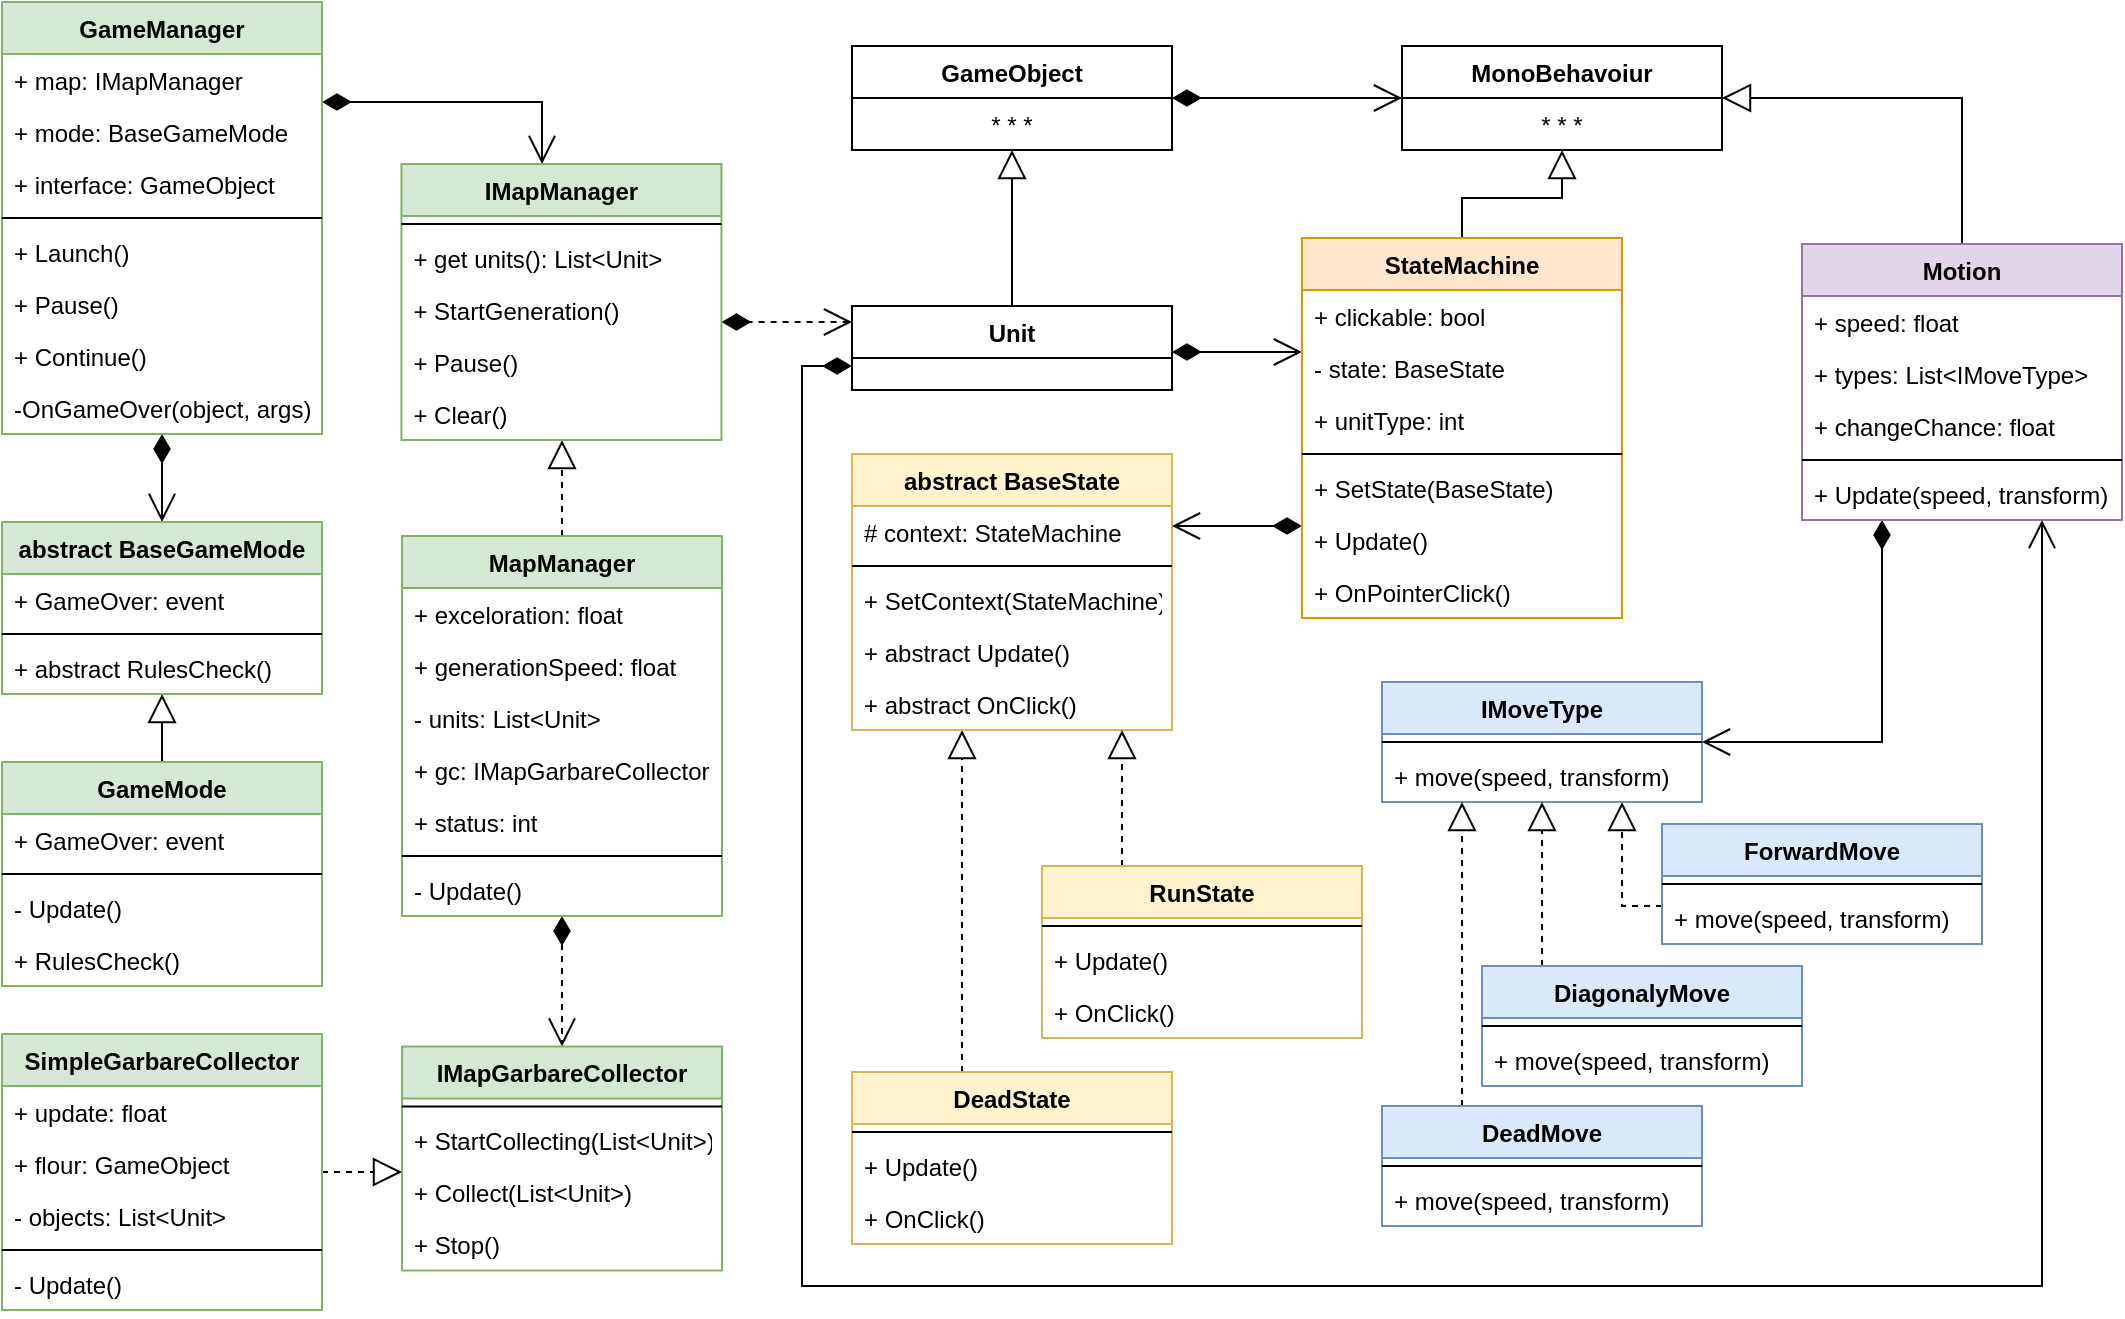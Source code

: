 <mxfile version="12.1.0" type="device" pages="1"><diagram id="DolY9-DPotYnlKAfsDFJ" name="Page-1"><mxGraphModel dx="1531" dy="1189" grid="1" gridSize="10" guides="1" tooltips="1" connect="1" arrows="1" fold="1" page="1" pageScale="1" pageWidth="1169" pageHeight="827" math="0" shadow="0"><root><mxCell id="0"/><mxCell id="1" parent="0"/><mxCell id="QeSIm-or-H53aIaz9rCC-70" style="edgeStyle=orthogonalEdgeStyle;rounded=0;orthogonalLoop=1;jettySize=auto;html=1;startArrow=diamondThin;startFill=1;endArrow=open;endFill=0;endSize=12;startSize=12;" parent="1" source="QeSIm-or-H53aIaz9rCC-1" target="QeSIm-or-H53aIaz9rCC-17" edge="1"><mxGeometry relative="1" as="geometry"/></mxCell><mxCell id="QeSIm-or-H53aIaz9rCC-1" value="GameObject" style="swimlane;fontStyle=1;align=center;verticalAlign=top;childLayout=stackLayout;horizontal=1;startSize=26;horizontalStack=0;resizeParent=1;resizeParentMax=0;resizeLast=0;collapsible=1;marginBottom=0;" parent="1" vertex="1"><mxGeometry x="465" y="62" width="160" height="52" as="geometry"/></mxCell><mxCell id="QeSIm-or-H53aIaz9rCC-110" value="* * *" style="text;strokeColor=none;fillColor=none;align=center;verticalAlign=top;spacingLeft=4;spacingRight=4;overflow=hidden;rotatable=0;points=[[0,0.5],[1,0.5]];portConstraint=eastwest;" parent="QeSIm-or-H53aIaz9rCC-1" vertex="1"><mxGeometry y="26" width="160" height="26" as="geometry"/></mxCell><mxCell id="3JpxLOFeNCbAGuuWnfAx-81" style="edgeStyle=orthogonalEdgeStyle;rounded=0;orthogonalLoop=1;jettySize=auto;html=1;startArrow=none;startFill=0;startSize=12;endArrow=block;endFill=0;endSize=12;" edge="1" parent="1" source="QeSIm-or-H53aIaz9rCC-5" target="3JpxLOFeNCbAGuuWnfAx-76"><mxGeometry relative="1" as="geometry"/></mxCell><mxCell id="QeSIm-or-H53aIaz9rCC-5" value="GameMode" style="swimlane;fontStyle=1;align=center;verticalAlign=top;childLayout=stackLayout;horizontal=1;startSize=26;horizontalStack=0;resizeParent=1;resizeParentMax=0;resizeLast=0;collapsible=1;marginBottom=0;fillColor=#d5e8d4;strokeColor=#82b366;" parent="1" vertex="1"><mxGeometry x="40" y="420" width="160" height="112" as="geometry"/></mxCell><mxCell id="QeSIm-or-H53aIaz9rCC-6" value="+ GameOver: event" style="text;strokeColor=none;fillColor=none;align=left;verticalAlign=top;spacingLeft=4;spacingRight=4;overflow=hidden;rotatable=0;points=[[0,0.5],[1,0.5]];portConstraint=eastwest;" parent="QeSIm-or-H53aIaz9rCC-5" vertex="1"><mxGeometry y="26" width="160" height="26" as="geometry"/></mxCell><mxCell id="QeSIm-or-H53aIaz9rCC-7" value="" style="line;strokeWidth=1;fillColor=none;align=left;verticalAlign=middle;spacingTop=-1;spacingLeft=3;spacingRight=3;rotatable=0;labelPosition=right;points=[];portConstraint=eastwest;" parent="QeSIm-or-H53aIaz9rCC-5" vertex="1"><mxGeometry y="52" width="160" height="8" as="geometry"/></mxCell><mxCell id="QeSIm-or-H53aIaz9rCC-8" value="- Update()" style="text;strokeColor=none;fillColor=none;align=left;verticalAlign=top;spacingLeft=4;spacingRight=4;overflow=hidden;rotatable=0;points=[[0,0.5],[1,0.5]];portConstraint=eastwest;" parent="QeSIm-or-H53aIaz9rCC-5" vertex="1"><mxGeometry y="60" width="160" height="26" as="geometry"/></mxCell><mxCell id="3JpxLOFeNCbAGuuWnfAx-73" value="+ RulesCheck()" style="text;strokeColor=none;fillColor=none;align=left;verticalAlign=top;spacingLeft=4;spacingRight=4;overflow=hidden;rotatable=0;points=[[0,0.5],[1,0.5]];portConstraint=eastwest;" vertex="1" parent="QeSIm-or-H53aIaz9rCC-5"><mxGeometry y="86" width="160" height="26" as="geometry"/></mxCell><mxCell id="_a5Tzld8yLMZtTdQgm7U-21" style="edgeStyle=orthogonalEdgeStyle;rounded=0;orthogonalLoop=1;jettySize=auto;html=1;dashed=1;startArrow=diamondThin;startFill=1;startSize=12;endArrow=open;endFill=0;endSize=12;" parent="1" source="3JpxLOFeNCbAGuuWnfAx-43" target="QeSIm-or-H53aIaz9rCC-25" edge="1"><mxGeometry relative="1" as="geometry"><Array as="points"><mxPoint x="410" y="200"/><mxPoint x="410" y="200"/></Array></mxGeometry></mxCell><mxCell id="3JpxLOFeNCbAGuuWnfAx-56" style="edgeStyle=orthogonalEdgeStyle;rounded=0;orthogonalLoop=1;jettySize=auto;html=1;dashed=1;startArrow=none;startFill=0;startSize=12;endArrow=block;endFill=0;endSize=12;" edge="1" parent="1" source="QeSIm-or-H53aIaz9rCC-9" target="3JpxLOFeNCbAGuuWnfAx-43"><mxGeometry relative="1" as="geometry"><Array as="points"><mxPoint x="310" y="190"/></Array></mxGeometry></mxCell><mxCell id="3JpxLOFeNCbAGuuWnfAx-93" style="edgeStyle=orthogonalEdgeStyle;rounded=0;orthogonalLoop=1;jettySize=auto;html=1;dashed=1;startArrow=diamondThin;startFill=1;startSize=12;endArrow=open;endFill=0;endSize=12;" edge="1" parent="1" source="QeSIm-or-H53aIaz9rCC-9" target="3JpxLOFeNCbAGuuWnfAx-57"><mxGeometry relative="1" as="geometry"><Array as="points"/></mxGeometry></mxCell><mxCell id="QeSIm-or-H53aIaz9rCC-9" value="MapManager" style="swimlane;fontStyle=1;align=center;verticalAlign=top;childLayout=stackLayout;horizontal=1;startSize=26;horizontalStack=0;resizeParent=1;resizeParentMax=0;resizeLast=0;collapsible=1;marginBottom=0;fillColor=#d5e8d4;strokeColor=#82b366;" parent="1" vertex="1"><mxGeometry x="240" y="307" width="160" height="190" as="geometry"/></mxCell><mxCell id="QeSIm-or-H53aIaz9rCC-10" value="+ exceloration: float" style="text;strokeColor=none;fillColor=none;align=left;verticalAlign=top;spacingLeft=4;spacingRight=4;overflow=hidden;rotatable=0;points=[[0,0.5],[1,0.5]];portConstraint=eastwest;" parent="QeSIm-or-H53aIaz9rCC-9" vertex="1"><mxGeometry y="26" width="160" height="26" as="geometry"/></mxCell><mxCell id="3JpxLOFeNCbAGuuWnfAx-36" value="+ generationSpeed: float" style="text;strokeColor=none;fillColor=none;align=left;verticalAlign=top;spacingLeft=4;spacingRight=4;overflow=hidden;rotatable=0;points=[[0,0.5],[1,0.5]];portConstraint=eastwest;" vertex="1" parent="QeSIm-or-H53aIaz9rCC-9"><mxGeometry y="52" width="160" height="26" as="geometry"/></mxCell><mxCell id="3JpxLOFeNCbAGuuWnfAx-35" value="- units: List&lt;Unit&gt;" style="text;strokeColor=none;fillColor=none;align=left;verticalAlign=top;spacingLeft=4;spacingRight=4;overflow=hidden;rotatable=0;points=[[0,0.5],[1,0.5]];portConstraint=eastwest;" vertex="1" parent="QeSIm-or-H53aIaz9rCC-9"><mxGeometry y="78" width="160" height="26" as="geometry"/></mxCell><mxCell id="3JpxLOFeNCbAGuuWnfAx-82" value="+ gc: IMapGarbareCollector" style="text;strokeColor=none;fillColor=none;align=left;verticalAlign=top;spacingLeft=4;spacingRight=4;overflow=hidden;rotatable=0;points=[[0,0.5],[1,0.5]];portConstraint=eastwest;fontStyle=0" vertex="1" parent="QeSIm-or-H53aIaz9rCC-9"><mxGeometry y="104" width="160" height="26" as="geometry"/></mxCell><mxCell id="3JpxLOFeNCbAGuuWnfAx-41" value="+ status: int" style="text;strokeColor=none;fillColor=none;align=left;verticalAlign=top;spacingLeft=4;spacingRight=4;overflow=hidden;rotatable=0;points=[[0,0.5],[1,0.5]];portConstraint=eastwest;" vertex="1" parent="QeSIm-or-H53aIaz9rCC-9"><mxGeometry y="130" width="160" height="26" as="geometry"/></mxCell><mxCell id="QeSIm-or-H53aIaz9rCC-11" value="" style="line;strokeWidth=1;fillColor=none;align=left;verticalAlign=middle;spacingTop=-1;spacingLeft=3;spacingRight=3;rotatable=0;labelPosition=right;points=[];portConstraint=eastwest;" parent="QeSIm-or-H53aIaz9rCC-9" vertex="1"><mxGeometry y="156" width="160" height="8" as="geometry"/></mxCell><mxCell id="QeSIm-or-H53aIaz9rCC-12" value="- Update()" style="text;strokeColor=none;fillColor=none;align=left;verticalAlign=top;spacingLeft=4;spacingRight=4;overflow=hidden;rotatable=0;points=[[0,0.5],[1,0.5]];portConstraint=eastwest;" parent="QeSIm-or-H53aIaz9rCC-9" vertex="1"><mxGeometry y="164" width="160" height="26" as="geometry"/></mxCell><mxCell id="QeSIm-or-H53aIaz9rCC-107" style="edgeStyle=orthogonalEdgeStyle;rounded=0;orthogonalLoop=1;jettySize=auto;html=1;startArrow=diamondThin;startFill=1;startSize=12;endArrow=open;endFill=0;endSize=12;" parent="1" source="QeSIm-or-H53aIaz9rCC-13" target="3JpxLOFeNCbAGuuWnfAx-43" edge="1"><mxGeometry relative="1" as="geometry"><Array as="points"><mxPoint x="310" y="90"/></Array></mxGeometry></mxCell><mxCell id="QeSIm-or-H53aIaz9rCC-108" style="edgeStyle=orthogonalEdgeStyle;rounded=0;orthogonalLoop=1;jettySize=auto;html=1;startArrow=diamondThin;startFill=1;startSize=12;endArrow=open;endFill=0;endSize=12;" parent="1" source="QeSIm-or-H53aIaz9rCC-13" target="3JpxLOFeNCbAGuuWnfAx-76" edge="1"><mxGeometry relative="1" as="geometry"><Array as="points"><mxPoint x="80" y="170"/><mxPoint x="80" y="170"/></Array><mxPoint x="-330" y="80" as="sourcePoint"/></mxGeometry></mxCell><mxCell id="QeSIm-or-H53aIaz9rCC-13" value="GameManager" style="swimlane;fontStyle=1;align=center;verticalAlign=top;childLayout=stackLayout;horizontal=1;startSize=26;horizontalStack=0;resizeParent=1;resizeParentMax=0;resizeLast=0;collapsible=1;marginBottom=0;fillColor=#d5e8d4;strokeColor=#82b366;" parent="1" vertex="1"><mxGeometry x="40" y="40" width="160" height="216" as="geometry"/></mxCell><mxCell id="QeSIm-or-H53aIaz9rCC-14" value="+ map: IMapManager" style="text;strokeColor=none;fillColor=none;align=left;verticalAlign=top;spacingLeft=4;spacingRight=4;overflow=hidden;rotatable=0;points=[[0,0.5],[1,0.5]];portConstraint=eastwest;" parent="QeSIm-or-H53aIaz9rCC-13" vertex="1"><mxGeometry y="26" width="160" height="26" as="geometry"/></mxCell><mxCell id="3JpxLOFeNCbAGuuWnfAx-94" value="+ mode: BaseGameMode" style="text;strokeColor=none;fillColor=none;align=left;verticalAlign=top;spacingLeft=4;spacingRight=4;overflow=hidden;rotatable=0;points=[[0,0.5],[1,0.5]];portConstraint=eastwest;fontStyle=0" vertex="1" parent="QeSIm-or-H53aIaz9rCC-13"><mxGeometry y="52" width="160" height="26" as="geometry"/></mxCell><mxCell id="3JpxLOFeNCbAGuuWnfAx-114" value="+ interface: GameObject" style="text;strokeColor=none;fillColor=none;align=left;verticalAlign=top;spacingLeft=4;spacingRight=4;overflow=hidden;rotatable=0;points=[[0,0.5],[1,0.5]];portConstraint=eastwest;fontStyle=0" vertex="1" parent="QeSIm-or-H53aIaz9rCC-13"><mxGeometry y="78" width="160" height="26" as="geometry"/></mxCell><mxCell id="QeSIm-or-H53aIaz9rCC-15" value="" style="line;strokeWidth=1;fillColor=none;align=left;verticalAlign=middle;spacingTop=-1;spacingLeft=3;spacingRight=3;rotatable=0;labelPosition=right;points=[];portConstraint=eastwest;" parent="QeSIm-or-H53aIaz9rCC-13" vertex="1"><mxGeometry y="104" width="160" height="8" as="geometry"/></mxCell><mxCell id="QeSIm-or-H53aIaz9rCC-16" value="+ Launch()" style="text;strokeColor=none;fillColor=none;align=left;verticalAlign=top;spacingLeft=4;spacingRight=4;overflow=hidden;rotatable=0;points=[[0,0.5],[1,0.5]];portConstraint=eastwest;" parent="QeSIm-or-H53aIaz9rCC-13" vertex="1"><mxGeometry y="112" width="160" height="26" as="geometry"/></mxCell><mxCell id="3JpxLOFeNCbAGuuWnfAx-98" value="+ Pause()" style="text;strokeColor=none;fillColor=none;align=left;verticalAlign=top;spacingLeft=4;spacingRight=4;overflow=hidden;rotatable=0;points=[[0,0.5],[1,0.5]];portConstraint=eastwest;" vertex="1" parent="QeSIm-or-H53aIaz9rCC-13"><mxGeometry y="138" width="160" height="26" as="geometry"/></mxCell><mxCell id="3JpxLOFeNCbAGuuWnfAx-115" value="+ Continue()" style="text;strokeColor=none;fillColor=none;align=left;verticalAlign=top;spacingLeft=4;spacingRight=4;overflow=hidden;rotatable=0;points=[[0,0.5],[1,0.5]];portConstraint=eastwest;" vertex="1" parent="QeSIm-or-H53aIaz9rCC-13"><mxGeometry y="164" width="160" height="26" as="geometry"/></mxCell><mxCell id="3JpxLOFeNCbAGuuWnfAx-99" value="-OnGameOver(object, args)" style="text;strokeColor=none;fillColor=none;align=left;verticalAlign=top;spacingLeft=4;spacingRight=4;overflow=hidden;rotatable=0;points=[[0,0.5],[1,0.5]];portConstraint=eastwest;" vertex="1" parent="QeSIm-or-H53aIaz9rCC-13"><mxGeometry y="190" width="160" height="26" as="geometry"/></mxCell><mxCell id="QeSIm-or-H53aIaz9rCC-17" value="MonoBehavoiur" style="swimlane;fontStyle=1;align=center;verticalAlign=top;childLayout=stackLayout;horizontal=1;startSize=26;horizontalStack=0;resizeParent=1;resizeParentMax=0;resizeLast=0;collapsible=1;marginBottom=0;" parent="1" vertex="1"><mxGeometry x="740" y="62" width="160" height="52" as="geometry"/></mxCell><mxCell id="QeSIm-or-H53aIaz9rCC-111" value="* * *" style="text;strokeColor=none;fillColor=none;align=center;verticalAlign=top;spacingLeft=4;spacingRight=4;overflow=hidden;rotatable=0;points=[[0,0.5],[1,0.5]];portConstraint=eastwest;" parent="QeSIm-or-H53aIaz9rCC-17" vertex="1"><mxGeometry y="26" width="160" height="26" as="geometry"/></mxCell><mxCell id="QeSIm-or-H53aIaz9rCC-99" style="edgeStyle=orthogonalEdgeStyle;rounded=0;orthogonalLoop=1;jettySize=auto;html=1;startArrow=none;startFill=0;startSize=12;endArrow=block;endFill=0;endSize=12;" parent="1" source="QeSIm-or-H53aIaz9rCC-25" target="QeSIm-or-H53aIaz9rCC-1" edge="1"><mxGeometry relative="1" as="geometry"><mxPoint x="545" y="157" as="sourcePoint"/></mxGeometry></mxCell><mxCell id="QeSIm-or-H53aIaz9rCC-100" style="edgeStyle=orthogonalEdgeStyle;rounded=0;orthogonalLoop=1;jettySize=auto;html=1;startArrow=none;startFill=0;startSize=12;endArrow=block;endFill=0;endSize=12;" parent="1" source="QeSIm-or-H53aIaz9rCC-42" target="QeSIm-or-H53aIaz9rCC-17" edge="1"><mxGeometry relative="1" as="geometry"><mxPoint x="820" y="156" as="sourcePoint"/></mxGeometry></mxCell><mxCell id="QeSIm-or-H53aIaz9rCC-101" style="edgeStyle=orthogonalEdgeStyle;rounded=0;orthogonalLoop=1;jettySize=auto;html=1;startArrow=none;startFill=0;startSize=12;endArrow=block;endFill=0;endSize=12;" parent="1" target="QeSIm-or-H53aIaz9rCC-22" edge="1"><mxGeometry relative="1" as="geometry"><mxPoint x="1020.333" y="162" as="sourcePoint"/></mxGeometry></mxCell><mxCell id="QeSIm-or-H53aIaz9rCC-105" style="edgeStyle=orthogonalEdgeStyle;rounded=0;orthogonalLoop=1;jettySize=auto;html=1;startArrow=diamondThin;startFill=1;startSize=12;endArrow=open;endFill=0;endSize=12;" parent="1" source="QeSIm-or-H53aIaz9rCC-25" target="QeSIm-or-H53aIaz9rCC-42" edge="1"><mxGeometry relative="1" as="geometry"><Array as="points"><mxPoint x="650" y="215"/><mxPoint x="650" y="215"/></Array></mxGeometry></mxCell><mxCell id="QeSIm-or-H53aIaz9rCC-106" style="edgeStyle=orthogonalEdgeStyle;rounded=0;orthogonalLoop=1;jettySize=auto;html=1;startArrow=diamondThin;startFill=1;startSize=12;endArrow=open;endFill=0;endSize=12;" parent="1" source="QeSIm-or-H53aIaz9rCC-25" target="QeSIm-or-H53aIaz9rCC-38" edge="1"><mxGeometry relative="1" as="geometry"><Array as="points"><mxPoint x="440" y="222"/><mxPoint x="440" y="682"/><mxPoint x="1060" y="682"/></Array></mxGeometry></mxCell><mxCell id="_a5Tzld8yLMZtTdQgm7U-15" style="edgeStyle=orthogonalEdgeStyle;rounded=0;orthogonalLoop=1;jettySize=auto;html=1;endArrow=block;endFill=0;dashed=1;endSize=12;startSize=12;" parent="1" source="_a5Tzld8yLMZtTdQgm7U-3" target="_a5Tzld8yLMZtTdQgm7U-7" edge="1"><mxGeometry relative="1" as="geometry"><mxPoint x="620" y="582" as="targetPoint"/><Array as="points"><mxPoint x="850" y="492"/></Array></mxGeometry></mxCell><mxCell id="_a5Tzld8yLMZtTdQgm7U-3" value="ForwardMove" style="swimlane;fontStyle=1;align=center;verticalAlign=top;childLayout=stackLayout;horizontal=1;startSize=26;horizontalStack=0;resizeParent=1;resizeParentMax=0;resizeLast=0;collapsible=1;marginBottom=0;fillColor=#dae8fc;strokeColor=#6c8ebf;" parent="1" vertex="1"><mxGeometry x="870" y="451" width="160" height="60" as="geometry"/></mxCell><mxCell id="_a5Tzld8yLMZtTdQgm7U-4" value="" style="line;strokeWidth=1;fillColor=none;align=left;verticalAlign=middle;spacingTop=-1;spacingLeft=3;spacingRight=3;rotatable=0;labelPosition=right;points=[];portConstraint=eastwest;" parent="_a5Tzld8yLMZtTdQgm7U-3" vertex="1"><mxGeometry y="26" width="160" height="8" as="geometry"/></mxCell><mxCell id="_a5Tzld8yLMZtTdQgm7U-5" value="+ move(speed, transform)" style="text;strokeColor=none;fillColor=none;align=left;verticalAlign=top;spacingLeft=4;spacingRight=4;overflow=hidden;rotatable=0;points=[[0,0.5],[1,0.5]];portConstraint=eastwest;" parent="_a5Tzld8yLMZtTdQgm7U-3" vertex="1"><mxGeometry y="34" width="160" height="26" as="geometry"/></mxCell><mxCell id="_a5Tzld8yLMZtTdQgm7U-7" value="IMoveType" style="swimlane;fontStyle=1;align=center;verticalAlign=top;childLayout=stackLayout;horizontal=1;startSize=26;horizontalStack=0;resizeParent=1;resizeParentMax=0;resizeLast=0;collapsible=1;marginBottom=0;fillColor=#dae8fc;strokeColor=#6c8ebf;" parent="1" vertex="1"><mxGeometry x="730" y="380" width="160" height="60" as="geometry"/></mxCell><mxCell id="_a5Tzld8yLMZtTdQgm7U-8" value="" style="line;strokeWidth=1;fillColor=none;align=left;verticalAlign=middle;spacingTop=-1;spacingLeft=3;spacingRight=3;rotatable=0;labelPosition=right;points=[];portConstraint=eastwest;" parent="_a5Tzld8yLMZtTdQgm7U-7" vertex="1"><mxGeometry y="26" width="160" height="8" as="geometry"/></mxCell><mxCell id="_a5Tzld8yLMZtTdQgm7U-10" value="+ move(speed, transform)" style="text;strokeColor=none;fillColor=none;align=left;verticalAlign=top;spacingLeft=4;spacingRight=4;overflow=hidden;rotatable=0;points=[[0,0.5],[1,0.5]];portConstraint=eastwest;" parent="_a5Tzld8yLMZtTdQgm7U-7" vertex="1"><mxGeometry y="34" width="160" height="26" as="geometry"/></mxCell><mxCell id="_a5Tzld8yLMZtTdQgm7U-16" style="edgeStyle=orthogonalEdgeStyle;rounded=0;orthogonalLoop=1;jettySize=auto;html=1;endArrow=block;endFill=0;dashed=1;endSize=12;startSize=12;" parent="1" source="_a5Tzld8yLMZtTdQgm7U-11" target="_a5Tzld8yLMZtTdQgm7U-7" edge="1"><mxGeometry relative="1" as="geometry"><mxPoint x="990" y="592" as="targetPoint"/><Array as="points"><mxPoint x="810" y="512"/><mxPoint x="810" y="512"/></Array></mxGeometry></mxCell><mxCell id="_a5Tzld8yLMZtTdQgm7U-11" value="DiagonalyMove" style="swimlane;fontStyle=1;align=center;verticalAlign=top;childLayout=stackLayout;horizontal=1;startSize=26;horizontalStack=0;resizeParent=1;resizeParentMax=0;resizeLast=0;collapsible=1;marginBottom=0;fillColor=#dae8fc;strokeColor=#6c8ebf;" parent="1" vertex="1"><mxGeometry x="780" y="522" width="160" height="60" as="geometry"/></mxCell><mxCell id="_a5Tzld8yLMZtTdQgm7U-12" value="" style="line;strokeWidth=1;fillColor=none;align=left;verticalAlign=middle;spacingTop=-1;spacingLeft=3;spacingRight=3;rotatable=0;labelPosition=right;points=[];portConstraint=eastwest;" parent="_a5Tzld8yLMZtTdQgm7U-11" vertex="1"><mxGeometry y="26" width="160" height="8" as="geometry"/></mxCell><mxCell id="_a5Tzld8yLMZtTdQgm7U-14" value="+ move(speed, transform)" style="text;strokeColor=none;fillColor=none;align=left;verticalAlign=top;spacingLeft=4;spacingRight=4;overflow=hidden;rotatable=0;points=[[0,0.5],[1,0.5]];portConstraint=eastwest;" parent="_a5Tzld8yLMZtTdQgm7U-11" vertex="1"><mxGeometry y="34" width="160" height="26" as="geometry"/></mxCell><mxCell id="_a5Tzld8yLMZtTdQgm7U-17" style="edgeStyle=orthogonalEdgeStyle;rounded=0;orthogonalLoop=1;jettySize=auto;html=1;startSize=12;endArrow=open;endFill=0;endSize=12;startArrow=diamondThin;startFill=1;" parent="1" source="QeSIm-or-H53aIaz9rCC-38" target="_a5Tzld8yLMZtTdQgm7U-7" edge="1"><mxGeometry relative="1" as="geometry"><Array as="points"><mxPoint x="980" y="410"/></Array></mxGeometry></mxCell><mxCell id="3JpxLOFeNCbAGuuWnfAx-10" style="edgeStyle=orthogonalEdgeStyle;rounded=0;orthogonalLoop=1;jettySize=auto;html=1;endArrow=block;endFill=0;endSize=12;startSize=12;dashed=1;" edge="1" parent="1" source="3JpxLOFeNCbAGuuWnfAx-1" target="3JpxLOFeNCbAGuuWnfAx-4"><mxGeometry relative="1" as="geometry"><Array as="points"><mxPoint x="520" y="480"/><mxPoint x="520" y="480"/></Array></mxGeometry></mxCell><mxCell id="3JpxLOFeNCbAGuuWnfAx-1" value="DeadState" style="swimlane;fontStyle=1;align=center;verticalAlign=top;childLayout=stackLayout;horizontal=1;startSize=26;horizontalStack=0;resizeParent=1;resizeParentMax=0;resizeLast=0;collapsible=1;marginBottom=0;fillColor=#fff2cc;strokeColor=#d6b656;" vertex="1" parent="1"><mxGeometry x="465" y="575" width="160" height="86" as="geometry"/></mxCell><mxCell id="3JpxLOFeNCbAGuuWnfAx-2" value="" style="line;strokeWidth=1;fillColor=none;align=left;verticalAlign=middle;spacingTop=-1;spacingLeft=3;spacingRight=3;rotatable=0;labelPosition=right;points=[];portConstraint=eastwest;" vertex="1" parent="3JpxLOFeNCbAGuuWnfAx-1"><mxGeometry y="26" width="160" height="8" as="geometry"/></mxCell><mxCell id="3JpxLOFeNCbAGuuWnfAx-33" value="+ Update()" style="text;strokeColor=none;fillColor=none;align=left;verticalAlign=top;spacingLeft=4;spacingRight=4;overflow=hidden;rotatable=0;points=[[0,0.5],[1,0.5]];portConstraint=eastwest;" vertex="1" parent="3JpxLOFeNCbAGuuWnfAx-1"><mxGeometry y="34" width="160" height="26" as="geometry"/></mxCell><mxCell id="3JpxLOFeNCbAGuuWnfAx-34" value="+ OnClick()" style="text;strokeColor=none;fillColor=none;align=left;verticalAlign=top;spacingLeft=4;spacingRight=4;overflow=hidden;rotatable=0;points=[[0,0.5],[1,0.5]];portConstraint=eastwest;" vertex="1" parent="3JpxLOFeNCbAGuuWnfAx-1"><mxGeometry y="60" width="160" height="26" as="geometry"/></mxCell><mxCell id="3JpxLOFeNCbAGuuWnfAx-4" value="abstract BaseState" style="swimlane;fontStyle=1;align=center;verticalAlign=top;childLayout=stackLayout;horizontal=1;startSize=26;horizontalStack=0;resizeParent=1;resizeParentMax=0;resizeLast=0;collapsible=1;marginBottom=0;fillColor=#fff2cc;strokeColor=#d6b656;" vertex="1" parent="1"><mxGeometry x="465" y="266" width="160" height="138" as="geometry"/></mxCell><mxCell id="3JpxLOFeNCbAGuuWnfAx-15" value="# context: StateMachine" style="text;strokeColor=none;fillColor=none;align=left;verticalAlign=top;spacingLeft=4;spacingRight=4;overflow=hidden;rotatable=0;points=[[0,0.5],[1,0.5]];portConstraint=eastwest;" vertex="1" parent="3JpxLOFeNCbAGuuWnfAx-4"><mxGeometry y="26" width="160" height="26" as="geometry"/></mxCell><mxCell id="3JpxLOFeNCbAGuuWnfAx-5" value="" style="line;strokeWidth=1;fillColor=none;align=left;verticalAlign=middle;spacingTop=-1;spacingLeft=3;spacingRight=3;rotatable=0;labelPosition=right;points=[];portConstraint=eastwest;" vertex="1" parent="3JpxLOFeNCbAGuuWnfAx-4"><mxGeometry y="52" width="160" height="8" as="geometry"/></mxCell><mxCell id="3JpxLOFeNCbAGuuWnfAx-118" value="+ SetContext(StateMachine)" style="text;strokeColor=none;fillColor=none;align=left;verticalAlign=top;spacingLeft=4;spacingRight=4;overflow=hidden;rotatable=0;points=[[0,0.5],[1,0.5]];portConstraint=eastwest;" vertex="1" parent="3JpxLOFeNCbAGuuWnfAx-4"><mxGeometry y="60" width="160" height="26" as="geometry"/></mxCell><mxCell id="3JpxLOFeNCbAGuuWnfAx-13" value="+ abstract Update()" style="text;strokeColor=none;fillColor=none;align=left;verticalAlign=top;spacingLeft=4;spacingRight=4;overflow=hidden;rotatable=0;points=[[0,0.5],[1,0.5]];portConstraint=eastwest;" vertex="1" parent="3JpxLOFeNCbAGuuWnfAx-4"><mxGeometry y="86" width="160" height="26" as="geometry"/></mxCell><mxCell id="3JpxLOFeNCbAGuuWnfAx-6" value="+ abstract OnClick()" style="text;strokeColor=none;fillColor=none;align=left;verticalAlign=top;spacingLeft=4;spacingRight=4;overflow=hidden;rotatable=0;points=[[0,0.5],[1,0.5]];portConstraint=eastwest;" vertex="1" parent="3JpxLOFeNCbAGuuWnfAx-4"><mxGeometry y="112" width="160" height="26" as="geometry"/></mxCell><mxCell id="3JpxLOFeNCbAGuuWnfAx-11" style="edgeStyle=orthogonalEdgeStyle;rounded=0;orthogonalLoop=1;jettySize=auto;html=1;dashed=1;startSize=12;endArrow=block;endFill=0;endSize=12;" edge="1" parent="1" source="3JpxLOFeNCbAGuuWnfAx-7" target="3JpxLOFeNCbAGuuWnfAx-4"><mxGeometry relative="1" as="geometry"><Array as="points"><mxPoint x="600" y="430"/><mxPoint x="600" y="430"/></Array></mxGeometry></mxCell><mxCell id="3JpxLOFeNCbAGuuWnfAx-7" value="RunState" style="swimlane;fontStyle=1;align=center;verticalAlign=top;childLayout=stackLayout;horizontal=1;startSize=26;horizontalStack=0;resizeParent=1;resizeParentMax=0;resizeLast=0;collapsible=1;marginBottom=0;fillColor=#fff2cc;strokeColor=#d6b656;" vertex="1" parent="1"><mxGeometry x="560" y="472" width="160" height="86" as="geometry"/></mxCell><mxCell id="3JpxLOFeNCbAGuuWnfAx-8" value="" style="line;strokeWidth=1;fillColor=none;align=left;verticalAlign=middle;spacingTop=-1;spacingLeft=3;spacingRight=3;rotatable=0;labelPosition=right;points=[];portConstraint=eastwest;" vertex="1" parent="3JpxLOFeNCbAGuuWnfAx-7"><mxGeometry y="26" width="160" height="8" as="geometry"/></mxCell><mxCell id="3JpxLOFeNCbAGuuWnfAx-31" value="+ Update()" style="text;strokeColor=none;fillColor=none;align=left;verticalAlign=top;spacingLeft=4;spacingRight=4;overflow=hidden;rotatable=0;points=[[0,0.5],[1,0.5]];portConstraint=eastwest;" vertex="1" parent="3JpxLOFeNCbAGuuWnfAx-7"><mxGeometry y="34" width="160" height="26" as="geometry"/></mxCell><mxCell id="3JpxLOFeNCbAGuuWnfAx-32" value="+ OnClick()" style="text;strokeColor=none;fillColor=none;align=left;verticalAlign=top;spacingLeft=4;spacingRight=4;overflow=hidden;rotatable=0;points=[[0,0.5],[1,0.5]];portConstraint=eastwest;" vertex="1" parent="3JpxLOFeNCbAGuuWnfAx-7"><mxGeometry y="60" width="160" height="26" as="geometry"/></mxCell><mxCell id="3JpxLOFeNCbAGuuWnfAx-12" style="edgeStyle=orthogonalEdgeStyle;rounded=0;orthogonalLoop=1;jettySize=auto;html=1;startSize=12;endArrow=open;endFill=0;endSize=12;startArrow=diamondThin;startFill=1;" edge="1" parent="1" source="QeSIm-or-H53aIaz9rCC-42" target="3JpxLOFeNCbAGuuWnfAx-4"><mxGeometry relative="1" as="geometry"><Array as="points"><mxPoint x="630" y="302"/><mxPoint x="630" y="302"/></Array></mxGeometry></mxCell><mxCell id="QeSIm-or-H53aIaz9rCC-25" value="Unit" style="swimlane;fontStyle=1;align=center;verticalAlign=top;childLayout=stackLayout;horizontal=1;startSize=26;horizontalStack=0;resizeParent=1;resizeParentMax=0;resizeLast=0;collapsible=1;marginBottom=0;" parent="1" vertex="1"><mxGeometry x="465" y="192" width="160" height="42" as="geometry"/></mxCell><mxCell id="QeSIm-or-H53aIaz9rCC-42" value="StateMachine" style="swimlane;fontStyle=1;align=center;verticalAlign=top;childLayout=stackLayout;horizontal=1;startSize=26;horizontalStack=0;resizeParent=1;resizeParentMax=0;resizeLast=0;collapsible=1;marginBottom=0;fillColor=#ffe6cc;strokeColor=#d79b00;" parent="1" vertex="1"><mxGeometry x="690" y="158" width="160" height="190" as="geometry"/></mxCell><mxCell id="3JpxLOFeNCbAGuuWnfAx-19" value="+ clickable: bool" style="text;strokeColor=none;fillColor=none;align=left;verticalAlign=top;spacingLeft=4;spacingRight=4;overflow=hidden;rotatable=0;points=[[0,0.5],[1,0.5]];portConstraint=eastwest;" vertex="1" parent="QeSIm-or-H53aIaz9rCC-42"><mxGeometry y="26" width="160" height="26" as="geometry"/></mxCell><mxCell id="QeSIm-or-H53aIaz9rCC-43" value="- state: BaseState" style="text;strokeColor=none;fillColor=none;align=left;verticalAlign=top;spacingLeft=4;spacingRight=4;overflow=hidden;rotatable=0;points=[[0,0.5],[1,0.5]];portConstraint=eastwest;" parent="QeSIm-or-H53aIaz9rCC-42" vertex="1"><mxGeometry y="52" width="160" height="26" as="geometry"/></mxCell><mxCell id="3JpxLOFeNCbAGuuWnfAx-18" value="+ unitType: int" style="text;strokeColor=none;fillColor=none;align=left;verticalAlign=top;spacingLeft=4;spacingRight=4;overflow=hidden;rotatable=0;points=[[0,0.5],[1,0.5]];portConstraint=eastwest;" vertex="1" parent="QeSIm-or-H53aIaz9rCC-42"><mxGeometry y="78" width="160" height="26" as="geometry"/></mxCell><mxCell id="QeSIm-or-H53aIaz9rCC-44" value="" style="line;strokeWidth=1;fillColor=none;align=left;verticalAlign=middle;spacingTop=-1;spacingLeft=3;spacingRight=3;rotatable=0;labelPosition=right;points=[];portConstraint=eastwest;" parent="QeSIm-or-H53aIaz9rCC-42" vertex="1"><mxGeometry y="104" width="160" height="8" as="geometry"/></mxCell><mxCell id="3JpxLOFeNCbAGuuWnfAx-113" value="+ SetState(BaseState)" style="text;strokeColor=none;fillColor=none;align=left;verticalAlign=top;spacingLeft=4;spacingRight=4;overflow=hidden;rotatable=0;points=[[0,0.5],[1,0.5]];portConstraint=eastwest;" vertex="1" parent="QeSIm-or-H53aIaz9rCC-42"><mxGeometry y="112" width="160" height="26" as="geometry"/></mxCell><mxCell id="3JpxLOFeNCbAGuuWnfAx-16" value="+ Update()" style="text;strokeColor=none;fillColor=none;align=left;verticalAlign=top;spacingLeft=4;spacingRight=4;overflow=hidden;rotatable=0;points=[[0,0.5],[1,0.5]];portConstraint=eastwest;" vertex="1" parent="QeSIm-or-H53aIaz9rCC-42"><mxGeometry y="138" width="160" height="26" as="geometry"/></mxCell><mxCell id="3JpxLOFeNCbAGuuWnfAx-17" value="+ OnPointerClick()" style="text;strokeColor=none;fillColor=none;align=left;verticalAlign=top;spacingLeft=4;spacingRight=4;overflow=hidden;rotatable=0;points=[[0,0.5],[1,0.5]];portConstraint=eastwest;" vertex="1" parent="QeSIm-or-H53aIaz9rCC-42"><mxGeometry y="164" width="160" height="26" as="geometry"/></mxCell><mxCell id="3JpxLOFeNCbAGuuWnfAx-20" style="edgeStyle=orthogonalEdgeStyle;rounded=0;orthogonalLoop=1;jettySize=auto;html=1;startArrow=none;startFill=0;startSize=12;endArrow=block;endFill=0;endSize=12;" edge="1" parent="1" source="QeSIm-or-H53aIaz9rCC-38" target="QeSIm-or-H53aIaz9rCC-17"><mxGeometry relative="1" as="geometry"><Array as="points"><mxPoint x="1020" y="88"/></Array></mxGeometry></mxCell><mxCell id="QeSIm-or-H53aIaz9rCC-38" value="Motion" style="swimlane;fontStyle=1;align=center;verticalAlign=top;childLayout=stackLayout;horizontal=1;startSize=26;horizontalStack=0;resizeParent=1;resizeParentMax=0;resizeLast=0;collapsible=1;marginBottom=0;fillColor=#e1d5e7;strokeColor=#9673a6;" parent="1" vertex="1"><mxGeometry x="940" y="161" width="160" height="138" as="geometry"/></mxCell><mxCell id="_a5Tzld8yLMZtTdQgm7U-1" value="+ speed: float" style="text;strokeColor=none;fillColor=none;align=left;verticalAlign=top;spacingLeft=4;spacingRight=4;overflow=hidden;rotatable=0;points=[[0,0.5],[1,0.5]];portConstraint=eastwest;" parent="QeSIm-or-H53aIaz9rCC-38" vertex="1"><mxGeometry y="26" width="160" height="26" as="geometry"/></mxCell><mxCell id="3JpxLOFeNCbAGuuWnfAx-25" value="+ types: List&lt;IMoveType&gt;" style="text;strokeColor=none;fillColor=none;align=left;verticalAlign=top;spacingLeft=4;spacingRight=4;overflow=hidden;rotatable=0;points=[[0,0.5],[1,0.5]];portConstraint=eastwest;" vertex="1" parent="QeSIm-or-H53aIaz9rCC-38"><mxGeometry y="52" width="160" height="26" as="geometry"/></mxCell><mxCell id="QeSIm-or-H53aIaz9rCC-39" value="+ changeChance: float" style="text;strokeColor=none;fillColor=none;align=left;verticalAlign=top;spacingLeft=4;spacingRight=4;overflow=hidden;rotatable=0;points=[[0,0.5],[1,0.5]];portConstraint=eastwest;" parent="QeSIm-or-H53aIaz9rCC-38" vertex="1"><mxGeometry y="78" width="160" height="26" as="geometry"/></mxCell><mxCell id="QeSIm-or-H53aIaz9rCC-40" value="" style="line;strokeWidth=1;fillColor=none;align=left;verticalAlign=middle;spacingTop=-1;spacingLeft=3;spacingRight=3;rotatable=0;labelPosition=right;points=[];portConstraint=eastwest;" parent="QeSIm-or-H53aIaz9rCC-38" vertex="1"><mxGeometry y="104" width="160" height="8" as="geometry"/></mxCell><mxCell id="3JpxLOFeNCbAGuuWnfAx-117" value="+ Update(speed, transform)" style="text;strokeColor=none;fillColor=none;align=left;verticalAlign=top;spacingLeft=4;spacingRight=4;overflow=hidden;rotatable=0;points=[[0,0.5],[1,0.5]];portConstraint=eastwest;" vertex="1" parent="QeSIm-or-H53aIaz9rCC-38"><mxGeometry y="112" width="160" height="26" as="geometry"/></mxCell><mxCell id="3JpxLOFeNCbAGuuWnfAx-24" style="edgeStyle=orthogonalEdgeStyle;rounded=0;orthogonalLoop=1;jettySize=auto;html=1;startArrow=none;startFill=0;startSize=12;endArrow=block;endFill=0;endSize=12;dashed=1;" edge="1" parent="1" source="3JpxLOFeNCbAGuuWnfAx-21" target="_a5Tzld8yLMZtTdQgm7U-7"><mxGeometry relative="1" as="geometry"><Array as="points"><mxPoint x="770" y="512"/><mxPoint x="770" y="512"/></Array></mxGeometry></mxCell><mxCell id="3JpxLOFeNCbAGuuWnfAx-21" value="DeadMove" style="swimlane;fontStyle=1;align=center;verticalAlign=top;childLayout=stackLayout;horizontal=1;startSize=26;horizontalStack=0;resizeParent=1;resizeParentMax=0;resizeLast=0;collapsible=1;marginBottom=0;fillColor=#dae8fc;strokeColor=#6c8ebf;" vertex="1" parent="1"><mxGeometry x="730" y="592" width="160" height="60" as="geometry"/></mxCell><mxCell id="3JpxLOFeNCbAGuuWnfAx-22" value="" style="line;strokeWidth=1;fillColor=none;align=left;verticalAlign=middle;spacingTop=-1;spacingLeft=3;spacingRight=3;rotatable=0;labelPosition=right;points=[];portConstraint=eastwest;" vertex="1" parent="3JpxLOFeNCbAGuuWnfAx-21"><mxGeometry y="26" width="160" height="8" as="geometry"/></mxCell><mxCell id="3JpxLOFeNCbAGuuWnfAx-23" value="+ move(speed, transform)" style="text;strokeColor=none;fillColor=none;align=left;verticalAlign=top;spacingLeft=4;spacingRight=4;overflow=hidden;rotatable=0;points=[[0,0.5],[1,0.5]];portConstraint=eastwest;" vertex="1" parent="3JpxLOFeNCbAGuuWnfAx-21"><mxGeometry y="34" width="160" height="26" as="geometry"/></mxCell><mxCell id="3JpxLOFeNCbAGuuWnfAx-43" value="IMapManager" style="swimlane;fontStyle=1;align=center;verticalAlign=top;childLayout=stackLayout;horizontal=1;startSize=26;horizontalStack=0;resizeParent=1;resizeParentMax=0;resizeLast=0;collapsible=1;marginBottom=0;fillColor=#d5e8d4;strokeColor=#82b366;" vertex="1" parent="1"><mxGeometry x="239.714" y="121" width="160" height="138" as="geometry"/></mxCell><mxCell id="3JpxLOFeNCbAGuuWnfAx-48" value="" style="line;strokeWidth=1;fillColor=none;align=left;verticalAlign=middle;spacingTop=-1;spacingLeft=3;spacingRight=3;rotatable=0;labelPosition=right;points=[];portConstraint=eastwest;" vertex="1" parent="3JpxLOFeNCbAGuuWnfAx-43"><mxGeometry y="26" width="160" height="8" as="geometry"/></mxCell><mxCell id="3JpxLOFeNCbAGuuWnfAx-54" value="+ get units(): List&lt;Unit&gt;" style="text;strokeColor=none;fillColor=none;align=left;verticalAlign=top;spacingLeft=4;spacingRight=4;overflow=hidden;rotatable=0;points=[[0,0.5],[1,0.5]];portConstraint=eastwest;" vertex="1" parent="3JpxLOFeNCbAGuuWnfAx-43"><mxGeometry y="34" width="160" height="26" as="geometry"/></mxCell><mxCell id="3JpxLOFeNCbAGuuWnfAx-49" value="+ StartGeneration()" style="text;strokeColor=none;fillColor=none;align=left;verticalAlign=top;spacingLeft=4;spacingRight=4;overflow=hidden;rotatable=0;points=[[0,0.5],[1,0.5]];portConstraint=eastwest;" vertex="1" parent="3JpxLOFeNCbAGuuWnfAx-43"><mxGeometry y="60" width="160" height="26" as="geometry"/></mxCell><mxCell id="3JpxLOFeNCbAGuuWnfAx-52" value="+ Pause()" style="text;strokeColor=none;fillColor=none;align=left;verticalAlign=top;spacingLeft=4;spacingRight=4;overflow=hidden;rotatable=0;points=[[0,0.5],[1,0.5]];portConstraint=eastwest;" vertex="1" parent="3JpxLOFeNCbAGuuWnfAx-43"><mxGeometry y="86" width="160" height="26" as="geometry"/></mxCell><mxCell id="3JpxLOFeNCbAGuuWnfAx-53" value="+ Clear()" style="text;strokeColor=none;fillColor=none;align=left;verticalAlign=top;spacingLeft=4;spacingRight=4;overflow=hidden;rotatable=0;points=[[0,0.5],[1,0.5]];portConstraint=eastwest;" vertex="1" parent="3JpxLOFeNCbAGuuWnfAx-43"><mxGeometry y="112" width="160" height="26" as="geometry"/></mxCell><mxCell id="3JpxLOFeNCbAGuuWnfAx-57" value="IMapGarbareCollector" style="swimlane;fontStyle=1;align=center;verticalAlign=top;childLayout=stackLayout;horizontal=1;startSize=26;horizontalStack=0;resizeParent=1;resizeParentMax=0;resizeLast=0;collapsible=1;marginBottom=0;fillColor=#d5e8d4;strokeColor=#82b366;" vertex="1" parent="1"><mxGeometry x="240" y="562.214" width="160" height="112" as="geometry"/></mxCell><mxCell id="3JpxLOFeNCbAGuuWnfAx-62" value="" style="line;strokeWidth=1;fillColor=none;align=left;verticalAlign=middle;spacingTop=-1;spacingLeft=3;spacingRight=3;rotatable=0;labelPosition=right;points=[];portConstraint=eastwest;" vertex="1" parent="3JpxLOFeNCbAGuuWnfAx-57"><mxGeometry y="26" width="160" height="8" as="geometry"/></mxCell><mxCell id="3JpxLOFeNCbAGuuWnfAx-90" value="+ StartCollecting(List&lt;Unit&gt;)" style="text;strokeColor=none;fillColor=none;align=left;verticalAlign=top;spacingLeft=4;spacingRight=4;overflow=hidden;rotatable=0;points=[[0,0.5],[1,0.5]];portConstraint=eastwest;" vertex="1" parent="3JpxLOFeNCbAGuuWnfAx-57"><mxGeometry y="34" width="160" height="26" as="geometry"/></mxCell><mxCell id="3JpxLOFeNCbAGuuWnfAx-83" value="+ Collect(List&lt;Unit&gt;)" style="text;strokeColor=none;fillColor=none;align=left;verticalAlign=top;spacingLeft=4;spacingRight=4;overflow=hidden;rotatable=0;points=[[0,0.5],[1,0.5]];portConstraint=eastwest;" vertex="1" parent="3JpxLOFeNCbAGuuWnfAx-57"><mxGeometry y="60" width="160" height="26" as="geometry"/></mxCell><mxCell id="3JpxLOFeNCbAGuuWnfAx-91" value="+ Stop()" style="text;strokeColor=none;fillColor=none;align=left;verticalAlign=top;spacingLeft=4;spacingRight=4;overflow=hidden;rotatable=0;points=[[0,0.5],[1,0.5]];portConstraint=eastwest;" vertex="1" parent="3JpxLOFeNCbAGuuWnfAx-57"><mxGeometry y="86" width="160" height="26" as="geometry"/></mxCell><mxCell id="3JpxLOFeNCbAGuuWnfAx-88" style="edgeStyle=orthogonalEdgeStyle;rounded=0;orthogonalLoop=1;jettySize=auto;html=1;startArrow=none;startFill=0;startSize=12;endArrow=block;endFill=0;endSize=12;dashed=1;" edge="1" parent="1" source="3JpxLOFeNCbAGuuWnfAx-65" target="3JpxLOFeNCbAGuuWnfAx-57"><mxGeometry relative="1" as="geometry"><Array as="points"><mxPoint x="180" y="596"/><mxPoint x="180" y="596"/></Array></mxGeometry></mxCell><mxCell id="3JpxLOFeNCbAGuuWnfAx-65" value="SimpleGarbareCollector" style="swimlane;fontStyle=1;align=center;verticalAlign=top;childLayout=stackLayout;horizontal=1;startSize=26;horizontalStack=0;resizeParent=1;resizeParentMax=0;resizeLast=0;collapsible=1;marginBottom=0;fillColor=#d5e8d4;strokeColor=#82b366;" vertex="1" parent="1"><mxGeometry x="40" y="556" width="160" height="138" as="geometry"/></mxCell><mxCell id="3JpxLOFeNCbAGuuWnfAx-66" value="+ update: float" style="text;strokeColor=none;fillColor=none;align=left;verticalAlign=top;spacingLeft=4;spacingRight=4;overflow=hidden;rotatable=0;points=[[0,0.5],[1,0.5]];portConstraint=eastwest;" vertex="1" parent="3JpxLOFeNCbAGuuWnfAx-65"><mxGeometry y="26" width="160" height="26" as="geometry"/></mxCell><mxCell id="3JpxLOFeNCbAGuuWnfAx-67" value="+ flour: GameObject" style="text;strokeColor=none;fillColor=none;align=left;verticalAlign=top;spacingLeft=4;spacingRight=4;overflow=hidden;rotatable=0;points=[[0,0.5],[1,0.5]];portConstraint=eastwest;" vertex="1" parent="3JpxLOFeNCbAGuuWnfAx-65"><mxGeometry y="52" width="160" height="26" as="geometry"/></mxCell><mxCell id="3JpxLOFeNCbAGuuWnfAx-86" value="- objects: List&lt;Unit&gt;" style="text;strokeColor=none;fillColor=none;align=left;verticalAlign=top;spacingLeft=4;spacingRight=4;overflow=hidden;rotatable=0;points=[[0,0.5],[1,0.5]];portConstraint=eastwest;" vertex="1" parent="3JpxLOFeNCbAGuuWnfAx-65"><mxGeometry y="78" width="160" height="26" as="geometry"/></mxCell><mxCell id="3JpxLOFeNCbAGuuWnfAx-70" value="" style="line;strokeWidth=1;fillColor=none;align=left;verticalAlign=middle;spacingTop=-1;spacingLeft=3;spacingRight=3;rotatable=0;labelPosition=right;points=[];portConstraint=eastwest;" vertex="1" parent="3JpxLOFeNCbAGuuWnfAx-65"><mxGeometry y="104" width="160" height="8" as="geometry"/></mxCell><mxCell id="3JpxLOFeNCbAGuuWnfAx-72" value="- Update()" style="text;strokeColor=none;fillColor=none;align=left;verticalAlign=top;spacingLeft=4;spacingRight=4;overflow=hidden;rotatable=0;points=[[0,0.5],[1,0.5]];portConstraint=eastwest;" vertex="1" parent="3JpxLOFeNCbAGuuWnfAx-65"><mxGeometry y="112" width="160" height="26" as="geometry"/></mxCell><mxCell id="3JpxLOFeNCbAGuuWnfAx-76" value="abstract BaseGameMode" style="swimlane;fontStyle=1;align=center;verticalAlign=top;childLayout=stackLayout;horizontal=1;startSize=26;horizontalStack=0;resizeParent=1;resizeParentMax=0;resizeLast=0;collapsible=1;marginBottom=0;fillColor=#d5e8d4;strokeColor=#82b366;" vertex="1" parent="1"><mxGeometry x="40" y="300" width="160" height="86" as="geometry"/></mxCell><mxCell id="3JpxLOFeNCbAGuuWnfAx-77" value="+ GameOver: event" style="text;strokeColor=none;fillColor=none;align=left;verticalAlign=top;spacingLeft=4;spacingRight=4;overflow=hidden;rotatable=0;points=[[0,0.5],[1,0.5]];portConstraint=eastwest;" vertex="1" parent="3JpxLOFeNCbAGuuWnfAx-76"><mxGeometry y="26" width="160" height="26" as="geometry"/></mxCell><mxCell id="3JpxLOFeNCbAGuuWnfAx-78" value="" style="line;strokeWidth=1;fillColor=none;align=left;verticalAlign=middle;spacingTop=-1;spacingLeft=3;spacingRight=3;rotatable=0;labelPosition=right;points=[];portConstraint=eastwest;" vertex="1" parent="3JpxLOFeNCbAGuuWnfAx-76"><mxGeometry y="52" width="160" height="8" as="geometry"/></mxCell><mxCell id="3JpxLOFeNCbAGuuWnfAx-80" value="+ abstract RulesCheck()" style="text;strokeColor=none;fillColor=none;align=left;verticalAlign=top;spacingLeft=4;spacingRight=4;overflow=hidden;rotatable=0;points=[[0,0.5],[1,0.5]];portConstraint=eastwest;" vertex="1" parent="3JpxLOFeNCbAGuuWnfAx-76"><mxGeometry y="60" width="160" height="26" as="geometry"/></mxCell></root></mxGraphModel></diagram></mxfile>
